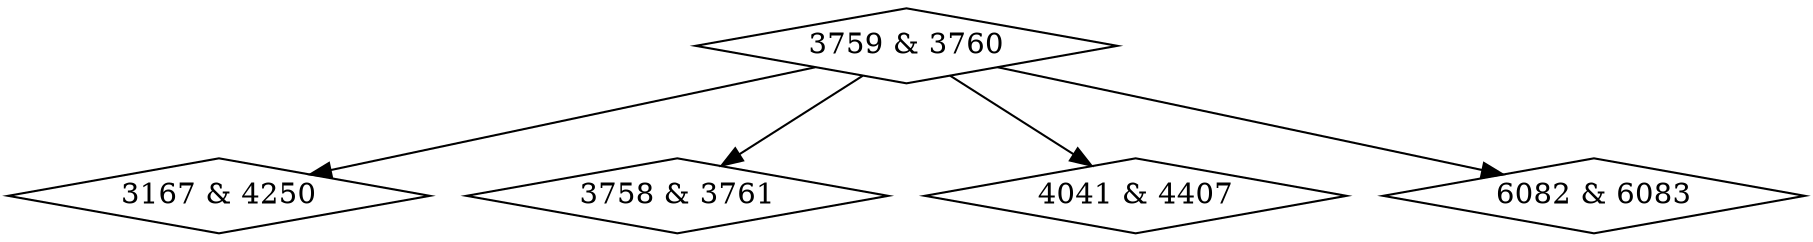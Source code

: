 digraph {
0 [label = "3167 & 4250", shape = diamond];
1 [label = "3758 & 3761", shape = diamond];
2 [label = "3759 & 3760", shape = diamond];
3 [label = "4041 & 4407", shape = diamond];
4 [label = "6082 & 6083", shape = diamond];
2->0;
2->1;
2->3;
2->4;
}
